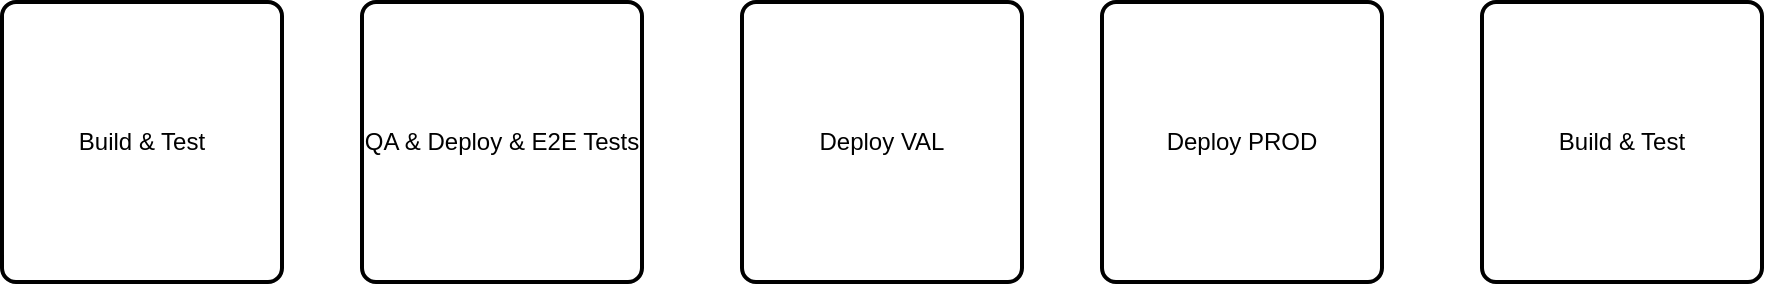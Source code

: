 <mxfile version="12.5.1" type="github">
  <diagram id="Ht1M8jgEwFfnCIfOTk4-" name="Page-1">
    <mxGraphModel dx="1022" dy="446" grid="1" gridSize="10" guides="1" tooltips="1" connect="1" arrows="1" fold="1" page="1" pageScale="1" pageWidth="1169" pageHeight="827" math="0" shadow="0">
      <root>
        <mxCell id="0"/>
        <mxCell id="1" parent="0"/>
        <mxCell id="kKz0rua2sB-xFrVkh7uT-1" value="Build &amp;amp; Test" style="rounded=1;whiteSpace=wrap;html=1;absoluteArcSize=1;arcSize=14;strokeWidth=2;" vertex="1" parent="1">
          <mxGeometry x="100" y="380" width="140" height="140" as="geometry"/>
        </mxCell>
        <mxCell id="kKz0rua2sB-xFrVkh7uT-2" value="QA &amp;amp; Deploy &amp;amp; E2E Tests" style="rounded=1;whiteSpace=wrap;html=1;absoluteArcSize=1;arcSize=14;strokeWidth=2;" vertex="1" parent="1">
          <mxGeometry x="280" y="380" width="140" height="140" as="geometry"/>
        </mxCell>
        <mxCell id="kKz0rua2sB-xFrVkh7uT-3" value="Deploy VAL" style="rounded=1;whiteSpace=wrap;html=1;absoluteArcSize=1;arcSize=14;strokeWidth=2;" vertex="1" parent="1">
          <mxGeometry x="470" y="380" width="140" height="140" as="geometry"/>
        </mxCell>
        <mxCell id="kKz0rua2sB-xFrVkh7uT-4" value="Deploy PROD" style="rounded=1;whiteSpace=wrap;html=1;absoluteArcSize=1;arcSize=14;strokeWidth=2;" vertex="1" parent="1">
          <mxGeometry x="650" y="380" width="140" height="140" as="geometry"/>
        </mxCell>
        <mxCell id="kKz0rua2sB-xFrVkh7uT-5" value="Build &amp;amp; Test" style="rounded=1;whiteSpace=wrap;html=1;absoluteArcSize=1;arcSize=14;strokeWidth=2;" vertex="1" parent="1">
          <mxGeometry x="840" y="380" width="140" height="140" as="geometry"/>
        </mxCell>
      </root>
    </mxGraphModel>
  </diagram>
</mxfile>
